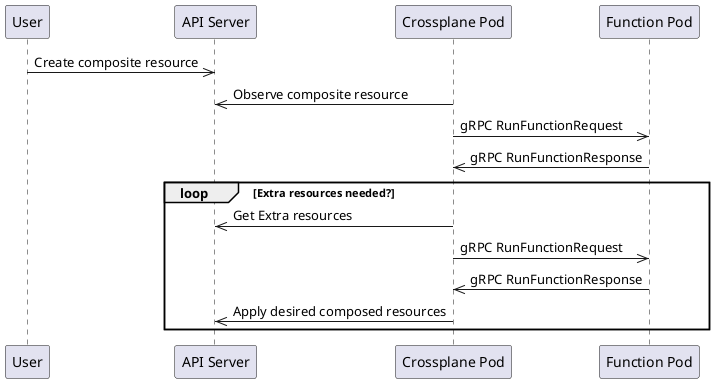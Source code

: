 @startuml
participant "User"
participant "API Server" as API_Server
participant "Crossplane Pod" as Crossplane_Pod
participant "Function Pod" as Function_Pod

User ->> API_Server: Create composite resource
Crossplane_Pod ->> API_Server: Observe composite resource
Crossplane_Pod ->> Function_Pod: gRPC RunFunctionRequest
Function_Pod ->> Crossplane_Pod: gRPC RunFunctionResponse

loop Extra resources needed?
    Crossplane_Pod ->> API_Server: Get Extra resources
    Crossplane_Pod ->> Function_Pod: gRPC RunFunctionRequest
    Function_Pod ->> Crossplane_Pod: gRPC RunFunctionResponse
    Crossplane_Pod ->> API_Server: Apply desired composed resources
end

@enduml